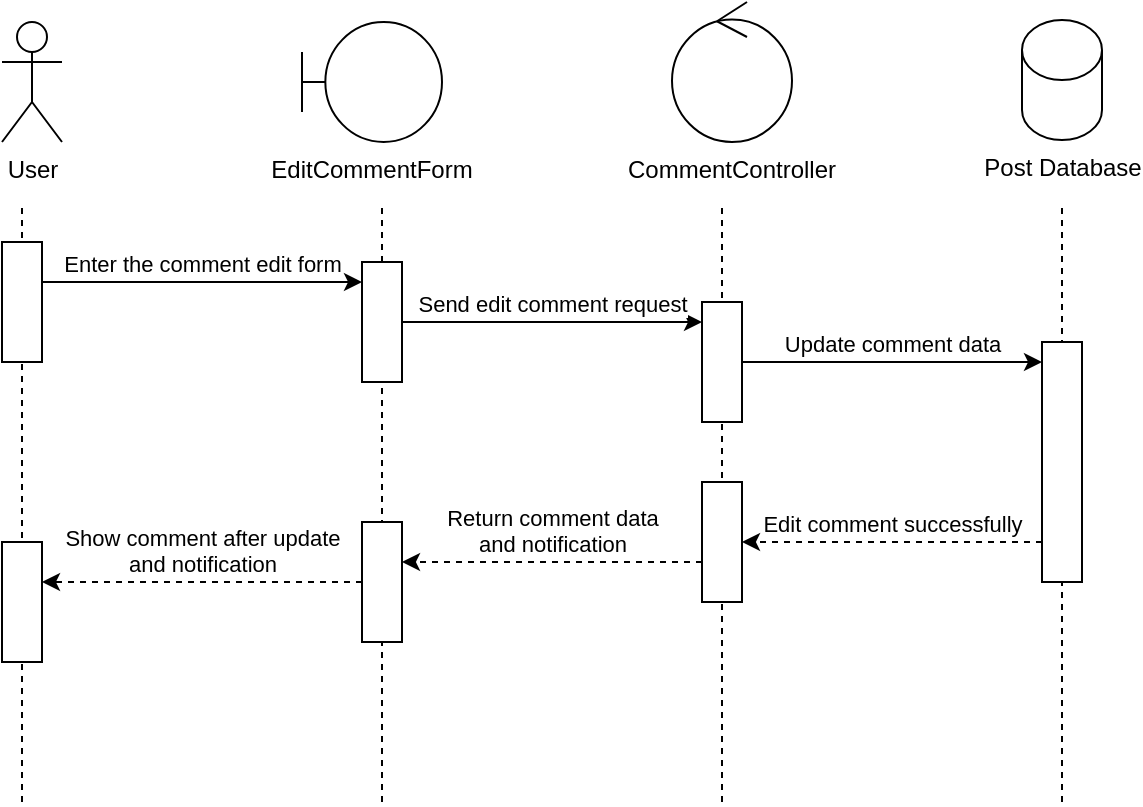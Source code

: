 <mxfile version="26.1.0">
  <diagram name="Page-1" id="rCG3ZhpHRjCTM29J23K2">
    <mxGraphModel dx="1204" dy="875" grid="1" gridSize="10" guides="1" tooltips="1" connect="1" arrows="1" fold="1" page="1" pageScale="1" pageWidth="850" pageHeight="1100" math="0" shadow="0">
      <root>
        <mxCell id="0" />
        <mxCell id="1" parent="0" />
        <mxCell id="QtuAluRp3uIQ0XkmbX9d-1" value="User" style="shape=umlActor;verticalLabelPosition=bottom;verticalAlign=top;html=1;outlineConnect=0;" vertex="1" parent="1">
          <mxGeometry x="90" y="60" width="30" height="60" as="geometry" />
        </mxCell>
        <mxCell id="QtuAluRp3uIQ0XkmbX9d-2" value="EditCommentForm" style="shape=umlBoundary;whiteSpace=wrap;html=1;verticalAlign=top;fontSize=12;labelPosition=center;verticalLabelPosition=bottom;align=center;" vertex="1" parent="1">
          <mxGeometry x="240" y="60" width="70" height="60" as="geometry" />
        </mxCell>
        <mxCell id="QtuAluRp3uIQ0XkmbX9d-3" value="CommentController" style="ellipse;shape=umlControl;whiteSpace=wrap;html=1;labelPosition=center;verticalLabelPosition=bottom;align=center;verticalAlign=top;" vertex="1" parent="1">
          <mxGeometry x="425" y="50" width="60" height="70" as="geometry" />
        </mxCell>
        <mxCell id="QtuAluRp3uIQ0XkmbX9d-4" value="Post Database" style="shape=cylinder3;html=1;boundedLbl=1;backgroundOutline=1;size=15;labelPosition=center;verticalLabelPosition=bottom;align=center;verticalAlign=top;" vertex="1" parent="1">
          <mxGeometry x="600" y="59.0" width="40" height="60" as="geometry" />
        </mxCell>
        <mxCell id="QtuAluRp3uIQ0XkmbX9d-5" value="" style="endArrow=none;dashed=1;html=1;rounded=0;" edge="1" parent="1">
          <mxGeometry width="50" height="50" relative="1" as="geometry">
            <mxPoint x="100" y="450" as="sourcePoint" />
            <mxPoint x="100" y="150" as="targetPoint" />
          </mxGeometry>
        </mxCell>
        <mxCell id="QtuAluRp3uIQ0XkmbX9d-6" value="" style="endArrow=none;dashed=1;html=1;rounded=0;" edge="1" parent="1" source="QtuAluRp3uIQ0XkmbX9d-12">
          <mxGeometry width="50" height="50" relative="1" as="geometry">
            <mxPoint x="280" y="980" as="sourcePoint" />
            <mxPoint x="280" y="150" as="targetPoint" />
          </mxGeometry>
        </mxCell>
        <mxCell id="QtuAluRp3uIQ0XkmbX9d-7" value="" style="endArrow=none;dashed=1;html=1;rounded=0;" edge="1" parent="1">
          <mxGeometry width="50" height="50" relative="1" as="geometry">
            <mxPoint x="450" y="450" as="sourcePoint" />
            <mxPoint x="450" y="150" as="targetPoint" />
          </mxGeometry>
        </mxCell>
        <mxCell id="QtuAluRp3uIQ0XkmbX9d-8" value="" style="endArrow=none;dashed=1;html=1;rounded=0;" edge="1" parent="1">
          <mxGeometry width="50" height="50" relative="1" as="geometry">
            <mxPoint x="620" y="450" as="sourcePoint" />
            <mxPoint x="620" y="150" as="targetPoint" />
          </mxGeometry>
        </mxCell>
        <mxCell id="QtuAluRp3uIQ0XkmbX9d-10" value="" style="rounded=0;whiteSpace=wrap;html=1;" vertex="1" parent="1">
          <mxGeometry x="90" y="170" width="20" height="60" as="geometry" />
        </mxCell>
        <mxCell id="QtuAluRp3uIQ0XkmbX9d-11" value="Enter the comment edit form" style="endArrow=classic;html=1;rounded=0;labelPosition=center;verticalLabelPosition=top;align=center;verticalAlign=bottom;" edge="1" parent="1">
          <mxGeometry width="50" height="50" relative="1" as="geometry">
            <mxPoint x="110" y="190" as="sourcePoint" />
            <mxPoint x="270" y="190" as="targetPoint" />
          </mxGeometry>
        </mxCell>
        <mxCell id="QtuAluRp3uIQ0XkmbX9d-14" value="" style="endArrow=none;dashed=1;html=1;rounded=0;" edge="1" parent="1" target="QtuAluRp3uIQ0XkmbX9d-12">
          <mxGeometry width="50" height="50" relative="1" as="geometry">
            <mxPoint x="280" y="450" as="sourcePoint" />
            <mxPoint x="280" y="150" as="targetPoint" />
          </mxGeometry>
        </mxCell>
        <mxCell id="QtuAluRp3uIQ0XkmbX9d-12" value="" style="rounded=0;whiteSpace=wrap;html=1;" vertex="1" parent="1">
          <mxGeometry x="270" y="180" width="20" height="60" as="geometry" />
        </mxCell>
        <mxCell id="QtuAluRp3uIQ0XkmbX9d-15" value="Send edit comment request" style="endArrow=classic;html=1;rounded=0;labelPosition=center;verticalLabelPosition=top;align=center;verticalAlign=bottom;" edge="1" parent="1">
          <mxGeometry width="50" height="50" relative="1" as="geometry">
            <mxPoint x="290" y="210" as="sourcePoint" />
            <mxPoint x="440" y="210" as="targetPoint" />
          </mxGeometry>
        </mxCell>
        <mxCell id="QtuAluRp3uIQ0XkmbX9d-16" value="" style="rounded=0;whiteSpace=wrap;html=1;" vertex="1" parent="1">
          <mxGeometry x="440" y="200" width="20" height="60" as="geometry" />
        </mxCell>
        <mxCell id="QtuAluRp3uIQ0XkmbX9d-17" value="Update comment data" style="endArrow=classic;html=1;rounded=0;labelPosition=center;verticalLabelPosition=top;align=center;verticalAlign=bottom;" edge="1" parent="1">
          <mxGeometry width="50" height="50" relative="1" as="geometry">
            <mxPoint x="460" y="230" as="sourcePoint" />
            <mxPoint x="610" y="230" as="targetPoint" />
          </mxGeometry>
        </mxCell>
        <mxCell id="QtuAluRp3uIQ0XkmbX9d-18" value="" style="rounded=0;whiteSpace=wrap;html=1;" vertex="1" parent="1">
          <mxGeometry x="610" y="220" width="20" height="120" as="geometry" />
        </mxCell>
        <mxCell id="QtuAluRp3uIQ0XkmbX9d-19" value="Edit comment successfully" style="endArrow=classic;html=1;rounded=0;dashed=1;labelPosition=center;verticalLabelPosition=top;align=center;verticalAlign=bottom;" edge="1" parent="1">
          <mxGeometry width="50" height="50" relative="1" as="geometry">
            <mxPoint x="610" y="320" as="sourcePoint" />
            <mxPoint x="460" y="320" as="targetPoint" />
          </mxGeometry>
        </mxCell>
        <mxCell id="QtuAluRp3uIQ0XkmbX9d-20" value="" style="rounded=0;whiteSpace=wrap;html=1;" vertex="1" parent="1">
          <mxGeometry x="440" y="290" width="20" height="60" as="geometry" />
        </mxCell>
        <mxCell id="QtuAluRp3uIQ0XkmbX9d-21" value="Return comment data&lt;div&gt;and notification&lt;/div&gt;" style="endArrow=classic;html=1;rounded=0;dashed=1;labelPosition=center;verticalLabelPosition=top;align=center;verticalAlign=bottom;" edge="1" parent="1">
          <mxGeometry width="50" height="50" relative="1" as="geometry">
            <mxPoint x="440" y="330" as="sourcePoint" />
            <mxPoint x="290" y="330" as="targetPoint" />
          </mxGeometry>
        </mxCell>
        <mxCell id="QtuAluRp3uIQ0XkmbX9d-22" value="" style="rounded=0;whiteSpace=wrap;html=1;" vertex="1" parent="1">
          <mxGeometry x="270" y="310" width="20" height="60" as="geometry" />
        </mxCell>
        <mxCell id="QtuAluRp3uIQ0XkmbX9d-23" value="Show comment after update&lt;div&gt;and notification&lt;/div&gt;" style="endArrow=classic;html=1;rounded=0;dashed=1;labelPosition=center;verticalLabelPosition=top;align=center;verticalAlign=bottom;" edge="1" parent="1">
          <mxGeometry width="50" height="50" relative="1" as="geometry">
            <mxPoint x="270" y="340" as="sourcePoint" />
            <mxPoint x="110" y="340" as="targetPoint" />
          </mxGeometry>
        </mxCell>
        <mxCell id="QtuAluRp3uIQ0XkmbX9d-24" value="" style="rounded=0;whiteSpace=wrap;html=1;" vertex="1" parent="1">
          <mxGeometry x="90" y="320" width="20" height="60" as="geometry" />
        </mxCell>
      </root>
    </mxGraphModel>
  </diagram>
</mxfile>
